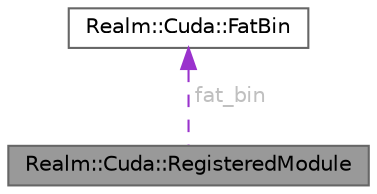digraph "Realm::Cuda::RegisteredModule"
{
 // LATEX_PDF_SIZE
  bgcolor="transparent";
  edge [fontname=Helvetica,fontsize=10,labelfontname=Helvetica,labelfontsize=10];
  node [fontname=Helvetica,fontsize=10,shape=box,height=0.2,width=0.4];
  Node1 [id="Node000001",label="Realm::Cuda::RegisteredModule",height=0.2,width=0.4,color="gray40", fillcolor="grey60", style="filled", fontcolor="black",tooltip=" "];
  Node2 -> Node1 [id="edge1_Node000001_Node000002",dir="back",color="darkorchid3",style="dashed",tooltip=" ",label=" fat_bin",fontcolor="grey" ];
  Node2 [id="Node000002",label="Realm::Cuda::FatBin",height=0.2,width=0.4,color="gray40", fillcolor="white", style="filled",URL="$structRealm_1_1Cuda_1_1FatBin.html",tooltip=" "];
}
